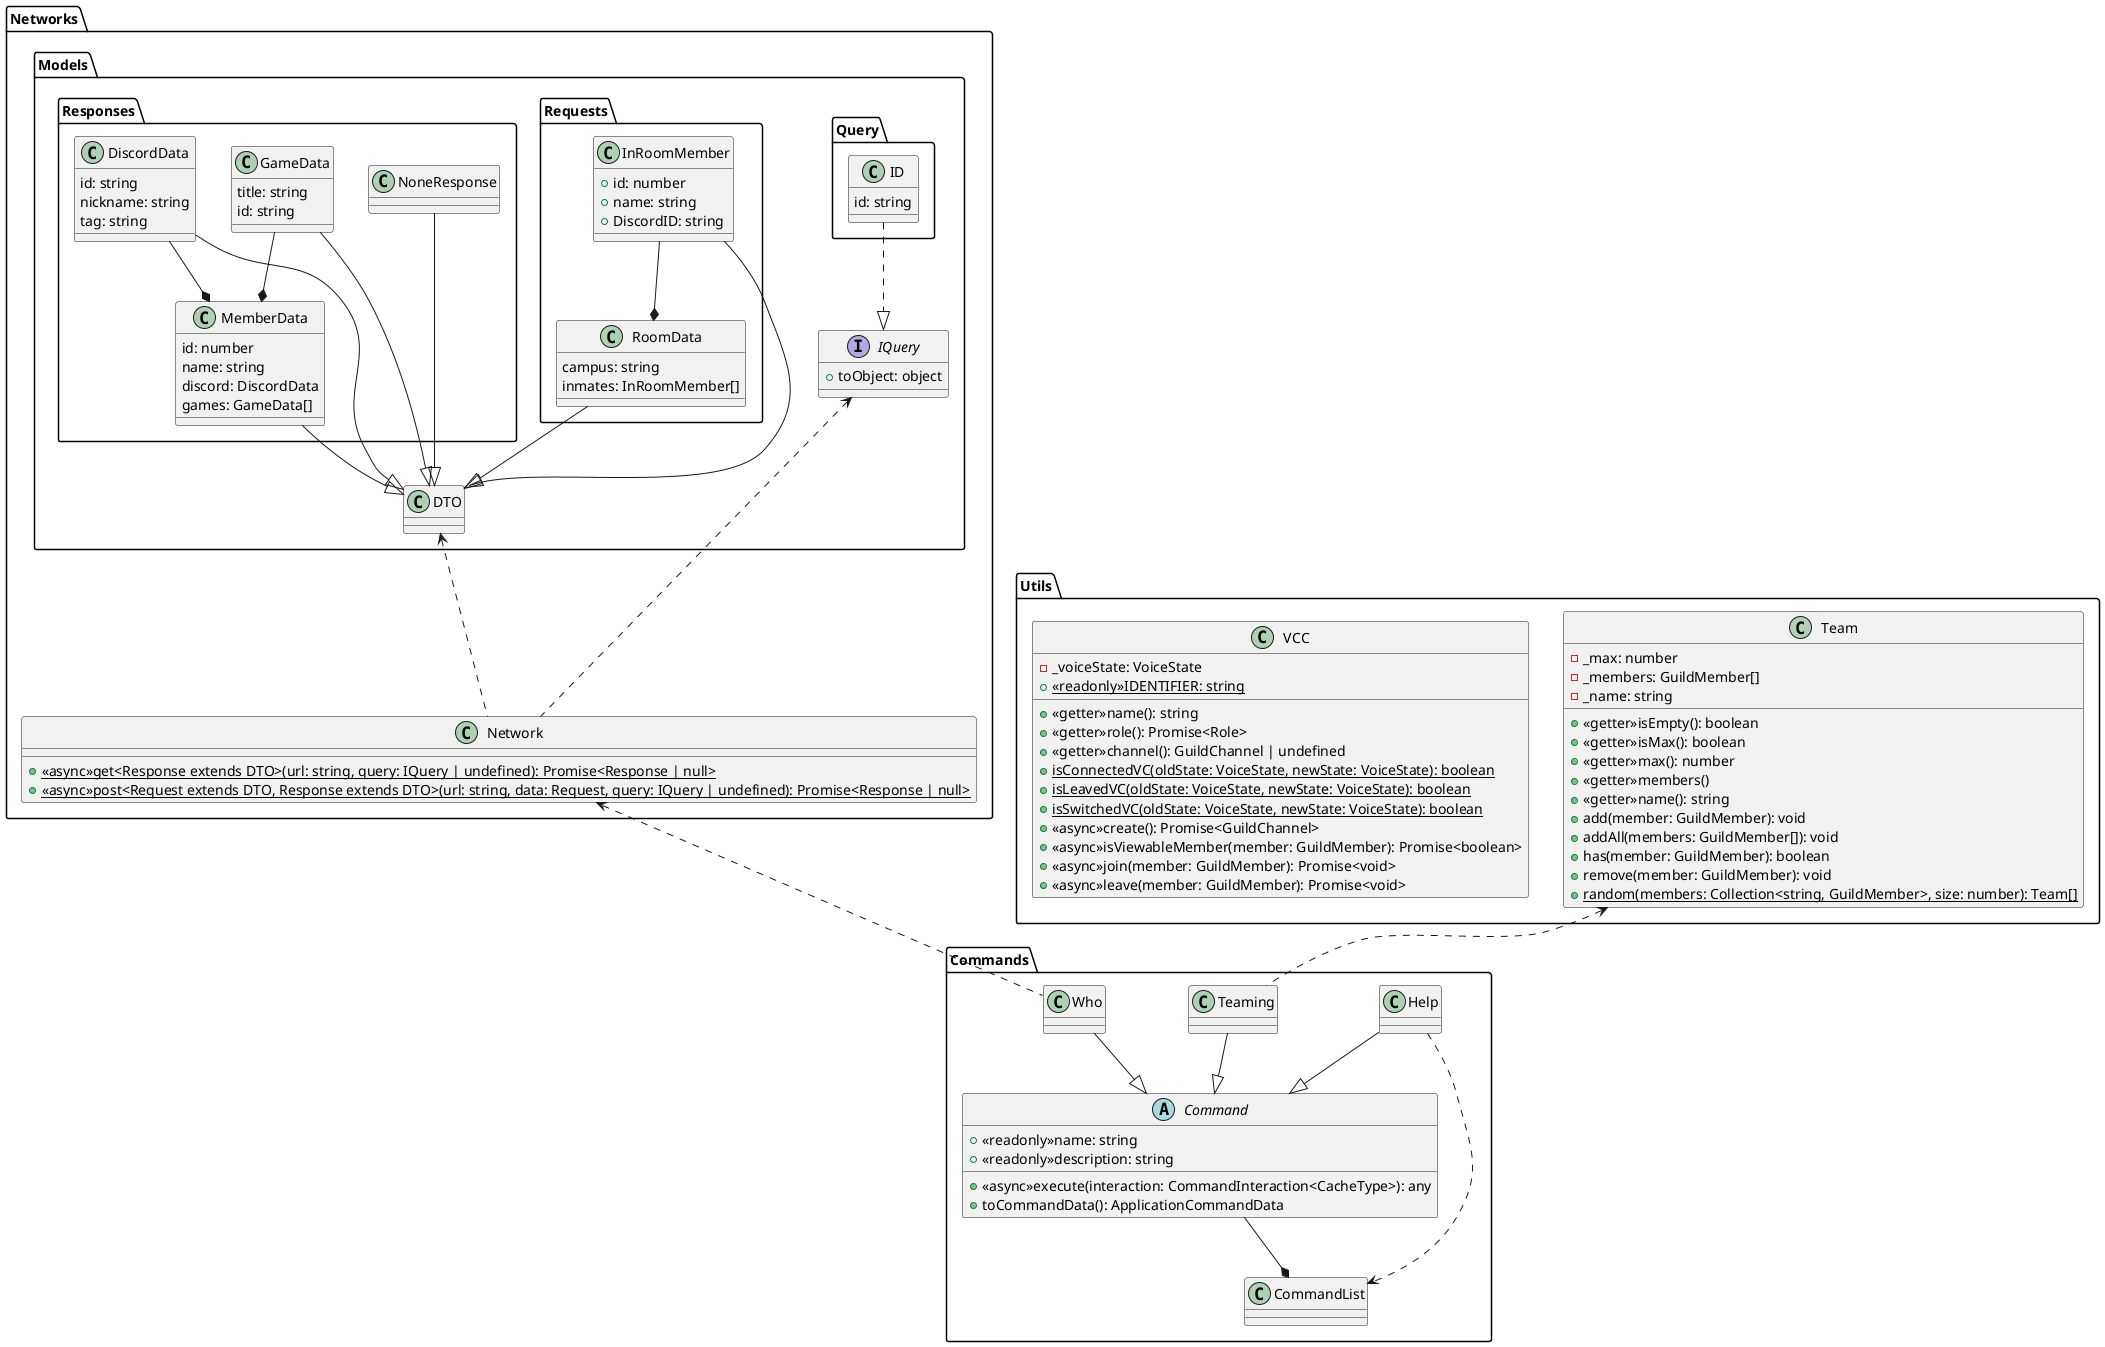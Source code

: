 @startuml Discord-bot

package Commands
{
    abstract class Command
    {
        +<<readonly>>name: string
        +<<readonly>>description: string
        +<<async>>execute(interaction: CommandInteraction<CacheType>): any
        +toCommandData(): ApplicationCommandData
    }
    class CommandList
    class Help
    class Teaming
    class Who
}

package Networks
{
    package Models
    {
        package Query
        {
            class ID
            {
                id: string
            }
        }

        package Requests
        {
            class InRoomMember
            {
                +id: number
                +name: string
                +DiscordID: string
            }

            class RoomData
            {
                campus: string
                inmates: InRoomMember[]
            }
        }

        package Responses
        {
            class DiscordData
            {
                id: string
                nickname: string
                tag: string
            }

            class GameData
            {
                title: string
                id: string
            }

            class MemberData
            {
                id: number
                name: string
                discord: DiscordData
                games: GameData[]
            }

            class NoneResponse
        }
        class DTO
        interface IQuery
        {
            +toObject: object
        }
    }

    class Network
    {
        +<<async>>{static}get<Response extends DTO>(url: string, query: IQuery | undefined): Promise<Response | null>
        +<<async>>{static}post<Request extends DTO, Response extends DTO>(url: string, data: Request, query: IQuery | undefined): Promise<Response | null>
    }
}

package Utils
{
    class Team
    {
        -_max: number
        -_members: GuildMember[]
        -_name: string
        +<<getter>>isEmpty(): boolean
        +<<getter>>isMax(): boolean
        +<<getter>>max(): number
        +<<getter>>members()
        +<<getter>>name(): string
        +add(member: GuildMember): void
        +addAll(members: GuildMember[]): void
        +has(member: GuildMember): boolean
        +remove(member: GuildMember): void
        +{static}random(members: Collection<string, GuildMember>, size: number): Team[]
    }

    class VCC
    {
        -_voiceState: VoiceState
        +<<getter>>name(): string
        +<<getter>>role(): Promise<Role>
        +<<getter>>channel(): GuildChannel | undefined
        +<<readonly>>{static}IDENTIFIER: string
        +{static}isConnectedVC(oldState: VoiceState, newState: VoiceState): boolean
        +{static}isLeavedVC(oldState: VoiceState, newState: VoiceState): boolean
        +{static}isSwitchedVC(oldState: VoiceState, newState: VoiceState): boolean
        +<<async>>create(): Promise<GuildChannel>
        +<<async>>isViewableMember(member: GuildMember): Promise<boolean>
        +<<async>>join(member: GuildMember): Promise<void>
        +<<async>>leave(member: GuildMember): Promise<void>
    }
}

Help --|> Command
Teaming --|> Command
Who --|> Command

InRoomMember --|> DTO
RoomData --|> DTO
DiscordData --|> DTO
GameData --|> DTO
MemberData --|> DTO
NoneResponse --|> DTO

ID ..|> IQuery

Command --* CommandList
InRoomMember --* RoomData
GameData --* MemberData
DiscordData --* MemberData

Help ..> CommandList
Teaming .up.> Team
Who .up.> Network
Network .up.> IQuery
Network .up.> DTO

@enduml